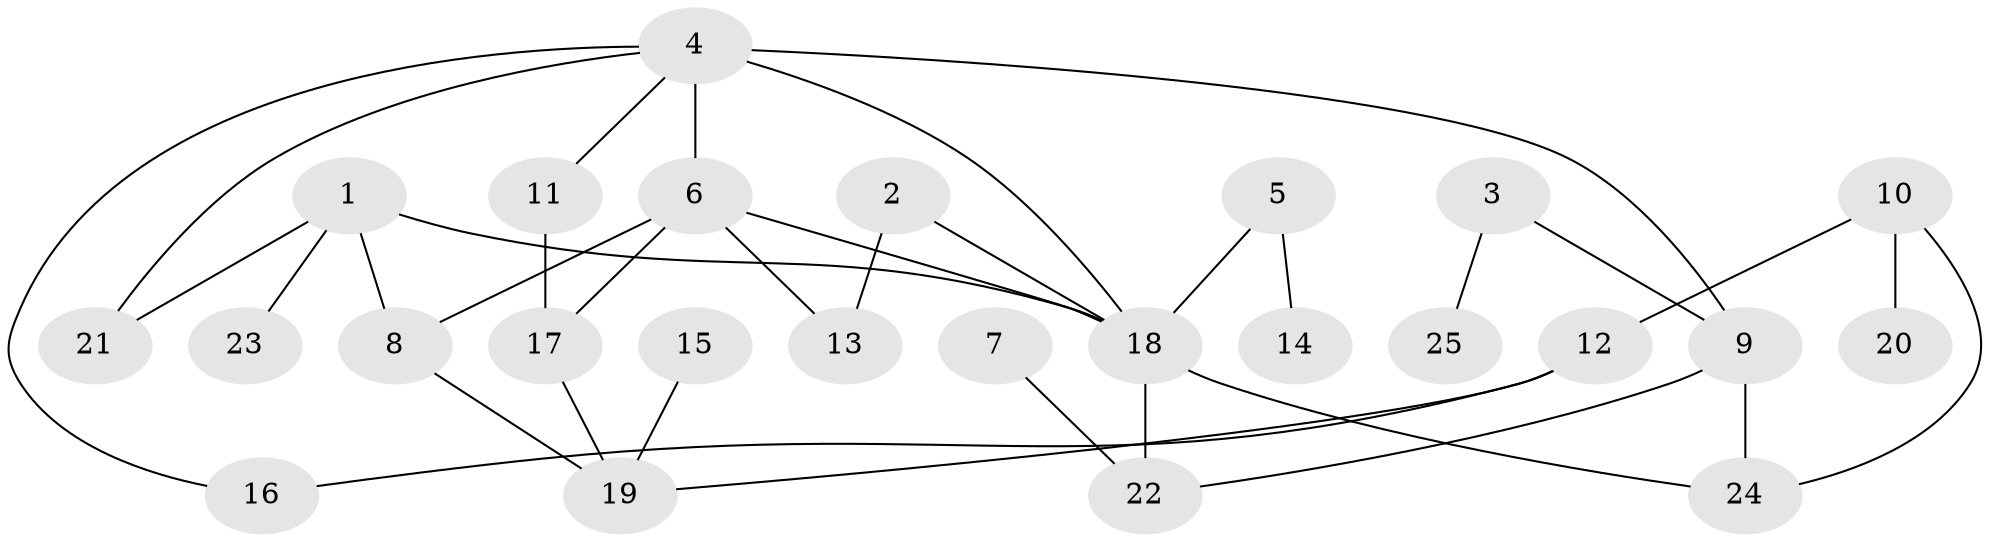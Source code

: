 // original degree distribution, {8: 0.016129032258064516, 4: 0.0967741935483871, 5: 0.03225806451612903, 3: 0.1935483870967742, 2: 0.3548387096774194, 6: 0.016129032258064516, 1: 0.2903225806451613}
// Generated by graph-tools (version 1.1) at 2025/35/03/04/25 23:35:59]
// undirected, 25 vertices, 34 edges
graph export_dot {
  node [color=gray90,style=filled];
  1;
  2;
  3;
  4;
  5;
  6;
  7;
  8;
  9;
  10;
  11;
  12;
  13;
  14;
  15;
  16;
  17;
  18;
  19;
  20;
  21;
  22;
  23;
  24;
  25;
  1 -- 8 [weight=1.0];
  1 -- 18 [weight=1.0];
  1 -- 21 [weight=1.0];
  1 -- 23 [weight=1.0];
  2 -- 13 [weight=1.0];
  2 -- 18 [weight=1.0];
  3 -- 9 [weight=1.0];
  3 -- 25 [weight=1.0];
  4 -- 6 [weight=2.0];
  4 -- 9 [weight=1.0];
  4 -- 11 [weight=1.0];
  4 -- 16 [weight=1.0];
  4 -- 18 [weight=1.0];
  4 -- 21 [weight=1.0];
  5 -- 14 [weight=1.0];
  5 -- 18 [weight=1.0];
  6 -- 8 [weight=1.0];
  6 -- 13 [weight=1.0];
  6 -- 17 [weight=1.0];
  6 -- 18 [weight=1.0];
  7 -- 22 [weight=1.0];
  8 -- 19 [weight=1.0];
  9 -- 22 [weight=1.0];
  9 -- 24 [weight=1.0];
  10 -- 12 [weight=1.0];
  10 -- 20 [weight=1.0];
  10 -- 24 [weight=1.0];
  11 -- 17 [weight=1.0];
  12 -- 16 [weight=1.0];
  12 -- 19 [weight=1.0];
  15 -- 19 [weight=1.0];
  17 -- 19 [weight=1.0];
  18 -- 22 [weight=1.0];
  18 -- 24 [weight=1.0];
}
